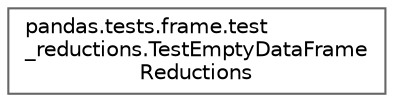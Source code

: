 digraph "Graphical Class Hierarchy"
{
 // LATEX_PDF_SIZE
  bgcolor="transparent";
  edge [fontname=Helvetica,fontsize=10,labelfontname=Helvetica,labelfontsize=10];
  node [fontname=Helvetica,fontsize=10,shape=box,height=0.2,width=0.4];
  rankdir="LR";
  Node0 [id="Node000000",label="pandas.tests.frame.test\l_reductions.TestEmptyDataFrame\lReductions",height=0.2,width=0.4,color="grey40", fillcolor="white", style="filled",URL="$df/d8c/classpandas_1_1tests_1_1frame_1_1test__reductions_1_1TestEmptyDataFrameReductions.html",tooltip=" "];
}
